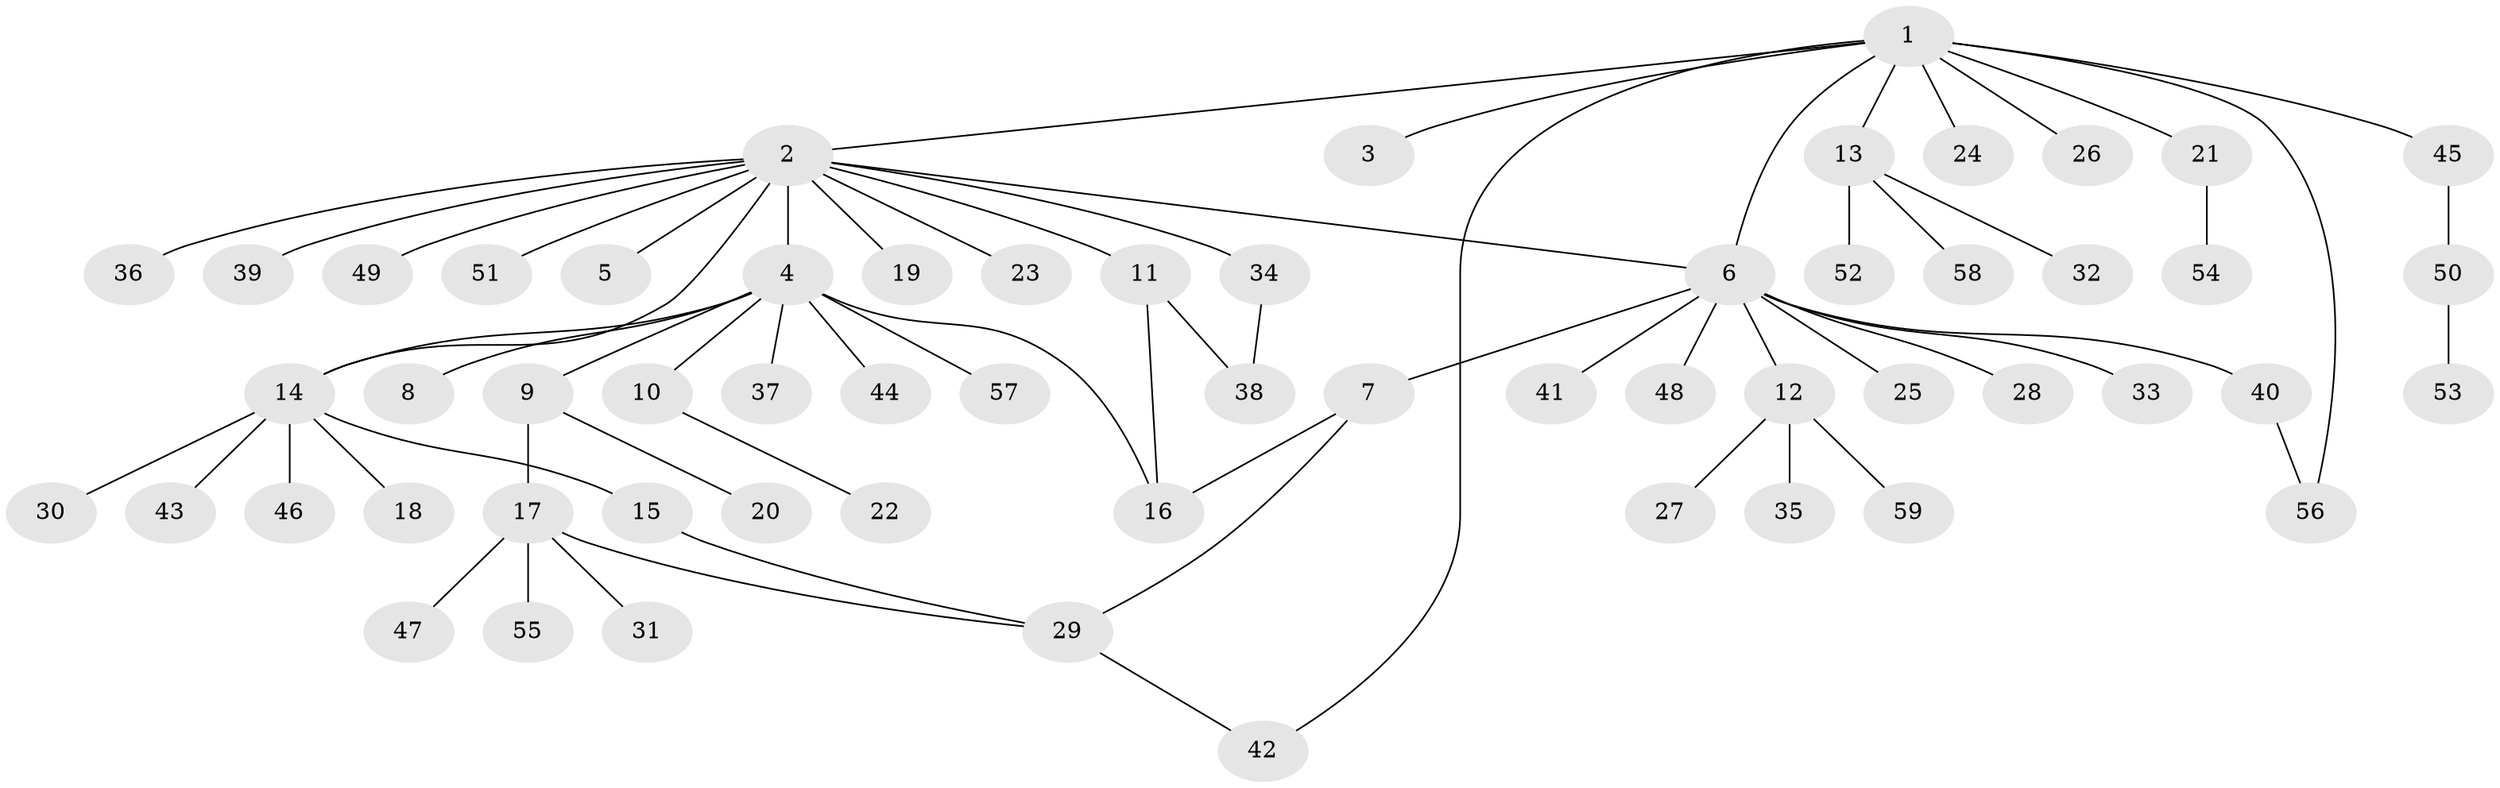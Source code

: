 // Generated by graph-tools (version 1.1) at 2025/25/03/09/25 03:25:54]
// undirected, 59 vertices, 67 edges
graph export_dot {
graph [start="1"]
  node [color=gray90,style=filled];
  1;
  2;
  3;
  4;
  5;
  6;
  7;
  8;
  9;
  10;
  11;
  12;
  13;
  14;
  15;
  16;
  17;
  18;
  19;
  20;
  21;
  22;
  23;
  24;
  25;
  26;
  27;
  28;
  29;
  30;
  31;
  32;
  33;
  34;
  35;
  36;
  37;
  38;
  39;
  40;
  41;
  42;
  43;
  44;
  45;
  46;
  47;
  48;
  49;
  50;
  51;
  52;
  53;
  54;
  55;
  56;
  57;
  58;
  59;
  1 -- 2;
  1 -- 3;
  1 -- 6;
  1 -- 13;
  1 -- 21;
  1 -- 24;
  1 -- 26;
  1 -- 42;
  1 -- 45;
  1 -- 56;
  2 -- 4;
  2 -- 5;
  2 -- 6;
  2 -- 11;
  2 -- 14;
  2 -- 19;
  2 -- 23;
  2 -- 34;
  2 -- 36;
  2 -- 39;
  2 -- 49;
  2 -- 51;
  4 -- 8;
  4 -- 9;
  4 -- 10;
  4 -- 14;
  4 -- 16;
  4 -- 37;
  4 -- 44;
  4 -- 57;
  6 -- 7;
  6 -- 12;
  6 -- 25;
  6 -- 28;
  6 -- 33;
  6 -- 40;
  6 -- 41;
  6 -- 48;
  7 -- 16;
  7 -- 29;
  9 -- 17;
  9 -- 20;
  10 -- 22;
  11 -- 16;
  11 -- 38;
  12 -- 27;
  12 -- 35;
  12 -- 59;
  13 -- 32;
  13 -- 52;
  13 -- 58;
  14 -- 15;
  14 -- 18;
  14 -- 30;
  14 -- 43;
  14 -- 46;
  15 -- 29;
  17 -- 29;
  17 -- 31;
  17 -- 47;
  17 -- 55;
  21 -- 54;
  29 -- 42;
  34 -- 38;
  40 -- 56;
  45 -- 50;
  50 -- 53;
}
